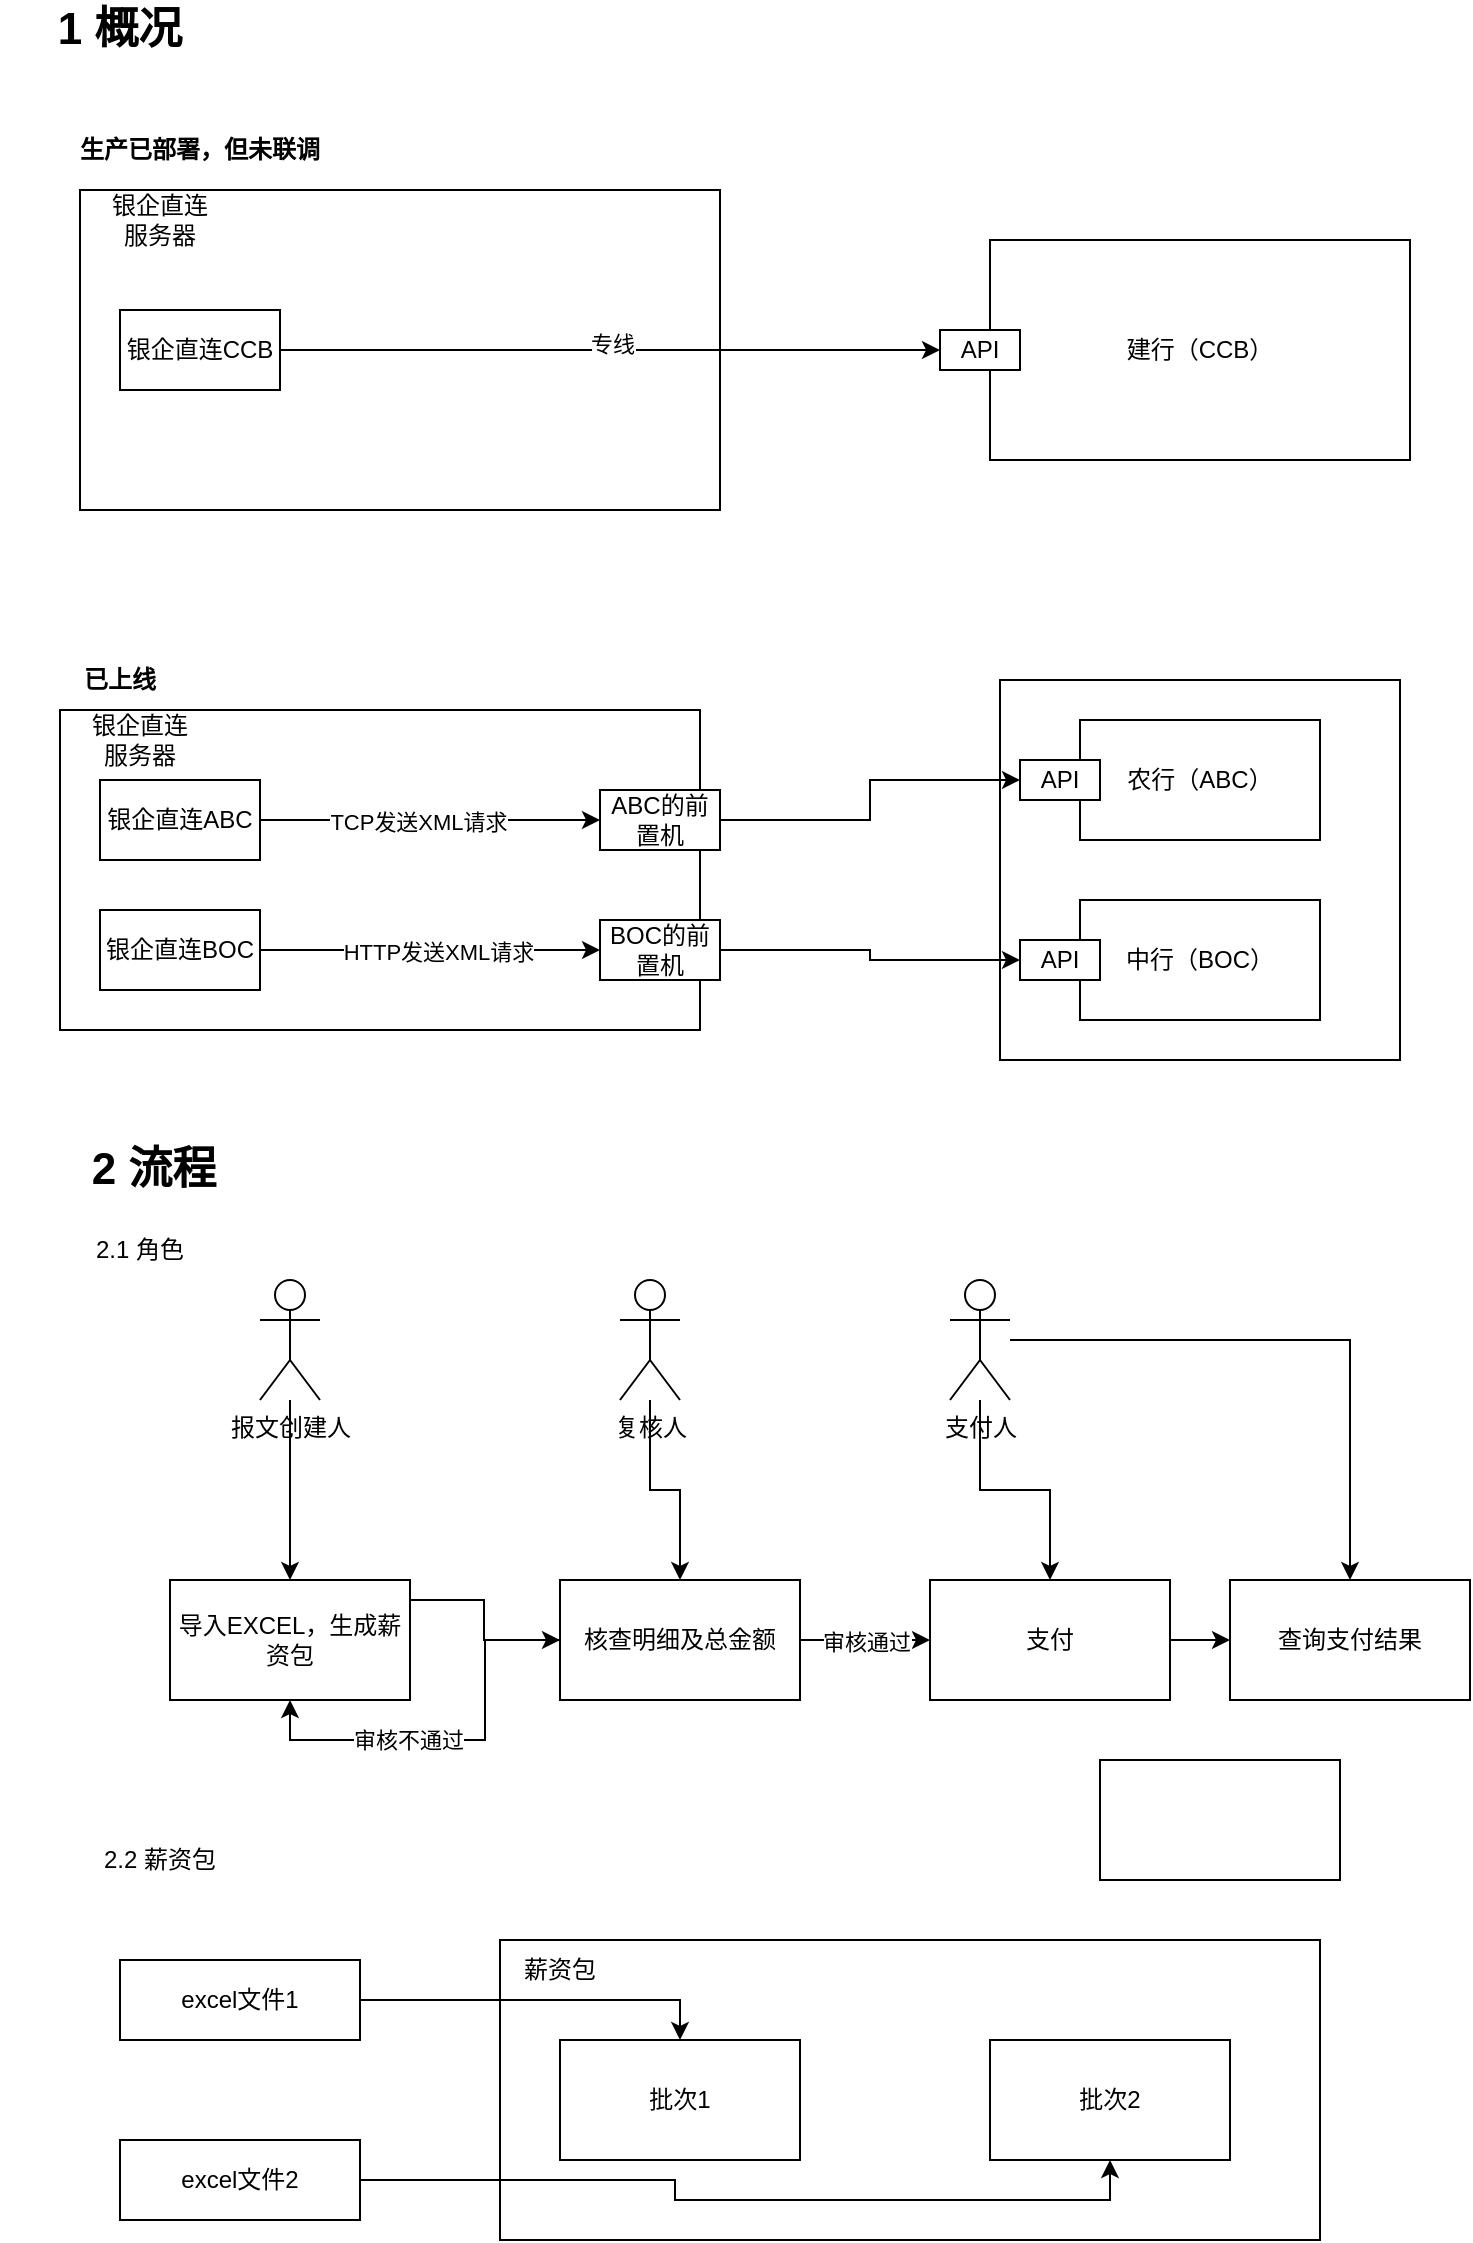 <mxfile version="24.0.7" type="github">
  <diagram name="第 1 页" id="X4h0lDhVr6DsjgSZqi_2">
    <mxGraphModel dx="1961" dy="1806" grid="1" gridSize="10" guides="1" tooltips="1" connect="1" arrows="1" fold="1" page="1" pageScale="1" pageWidth="827" pageHeight="1169" math="0" shadow="0">
      <root>
        <mxCell id="0" />
        <mxCell id="1" parent="0" />
        <mxCell id="lKBQZbkwnr8usIHEwACZ-23" value="" style="rounded=0;whiteSpace=wrap;html=1;" parent="1" vertex="1">
          <mxGeometry x="-390" y="-265" width="320" height="160" as="geometry" />
        </mxCell>
        <mxCell id="lKBQZbkwnr8usIHEwACZ-7" value="" style="rounded=0;whiteSpace=wrap;html=1;" parent="1" vertex="1">
          <mxGeometry x="70" y="-20" width="200" height="190" as="geometry" />
        </mxCell>
        <mxCell id="lKBQZbkwnr8usIHEwACZ-1" value="" style="rounded=0;whiteSpace=wrap;html=1;" parent="1" vertex="1">
          <mxGeometry x="-400" y="-5" width="320" height="160" as="geometry" />
        </mxCell>
        <mxCell id="lKBQZbkwnr8usIHEwACZ-2" value="建行（CCB）" style="rounded=0;whiteSpace=wrap;html=1;" parent="1" vertex="1">
          <mxGeometry x="65" y="-240" width="210" height="110" as="geometry" />
        </mxCell>
        <mxCell id="lKBQZbkwnr8usIHEwACZ-3" value="农行（ABC）" style="rounded=0;whiteSpace=wrap;html=1;" parent="1" vertex="1">
          <mxGeometry x="110" width="120" height="60" as="geometry" />
        </mxCell>
        <mxCell id="lKBQZbkwnr8usIHEwACZ-4" value="中行（BOC）" style="rounded=0;whiteSpace=wrap;html=1;" parent="1" vertex="1">
          <mxGeometry x="110" y="90" width="120" height="60" as="geometry" />
        </mxCell>
        <mxCell id="lKBQZbkwnr8usIHEwACZ-5" value="银企直连服务器" style="text;strokeColor=none;align=center;fillColor=none;html=1;verticalAlign=middle;whiteSpace=wrap;rounded=0;" parent="1" vertex="1">
          <mxGeometry x="-390" y="-5" width="60" height="30" as="geometry" />
        </mxCell>
        <mxCell id="lKBQZbkwnr8usIHEwACZ-11" style="edgeStyle=orthogonalEdgeStyle;rounded=0;orthogonalLoop=1;jettySize=auto;html=1;entryX=0;entryY=0.5;entryDx=0;entryDy=0;" parent="1" source="lKBQZbkwnr8usIHEwACZ-6" target="lKBQZbkwnr8usIHEwACZ-9" edge="1">
          <mxGeometry relative="1" as="geometry" />
        </mxCell>
        <mxCell id="lKBQZbkwnr8usIHEwACZ-6" value="ABC的前置机" style="text;strokeColor=default;align=center;fillColor=default;html=1;verticalAlign=middle;whiteSpace=wrap;rounded=0;" parent="1" vertex="1">
          <mxGeometry x="-130" y="35" width="60" height="30" as="geometry" />
        </mxCell>
        <mxCell id="lKBQZbkwnr8usIHEwACZ-12" style="edgeStyle=orthogonalEdgeStyle;rounded=0;orthogonalLoop=1;jettySize=auto;html=1;entryX=0;entryY=0.5;entryDx=0;entryDy=0;" parent="1" source="lKBQZbkwnr8usIHEwACZ-8" target="lKBQZbkwnr8usIHEwACZ-10" edge="1">
          <mxGeometry relative="1" as="geometry" />
        </mxCell>
        <mxCell id="lKBQZbkwnr8usIHEwACZ-8" value="BOC的前置机" style="text;strokeColor=default;align=center;fillColor=default;html=1;verticalAlign=middle;whiteSpace=wrap;rounded=0;" parent="1" vertex="1">
          <mxGeometry x="-130" y="100" width="60" height="30" as="geometry" />
        </mxCell>
        <mxCell id="lKBQZbkwnr8usIHEwACZ-9" value="API" style="rounded=0;whiteSpace=wrap;html=1;" parent="1" vertex="1">
          <mxGeometry x="80" y="20" width="40" height="20" as="geometry" />
        </mxCell>
        <mxCell id="lKBQZbkwnr8usIHEwACZ-10" value="API" style="rounded=0;whiteSpace=wrap;html=1;" parent="1" vertex="1">
          <mxGeometry x="80" y="110" width="40" height="20" as="geometry" />
        </mxCell>
        <mxCell id="lKBQZbkwnr8usIHEwACZ-14" style="edgeStyle=orthogonalEdgeStyle;rounded=0;orthogonalLoop=1;jettySize=auto;html=1;entryX=0;entryY=0.5;entryDx=0;entryDy=0;" parent="1" source="lKBQZbkwnr8usIHEwACZ-13" target="lKBQZbkwnr8usIHEwACZ-6" edge="1">
          <mxGeometry relative="1" as="geometry" />
        </mxCell>
        <mxCell id="lKBQZbkwnr8usIHEwACZ-15" value="TCP发送XML请求" style="edgeLabel;html=1;align=center;verticalAlign=middle;resizable=0;points=[];" parent="lKBQZbkwnr8usIHEwACZ-14" vertex="1" connectable="0">
          <mxGeometry x="-0.076" y="-1" relative="1" as="geometry">
            <mxPoint as="offset" />
          </mxGeometry>
        </mxCell>
        <mxCell id="lKBQZbkwnr8usIHEwACZ-13" value="银企直连ABC" style="rounded=0;whiteSpace=wrap;html=1;" parent="1" vertex="1">
          <mxGeometry x="-380" y="30" width="80" height="40" as="geometry" />
        </mxCell>
        <mxCell id="lKBQZbkwnr8usIHEwACZ-17" style="edgeStyle=orthogonalEdgeStyle;rounded=0;orthogonalLoop=1;jettySize=auto;html=1;" parent="1" source="lKBQZbkwnr8usIHEwACZ-16" target="lKBQZbkwnr8usIHEwACZ-8" edge="1">
          <mxGeometry relative="1" as="geometry" />
        </mxCell>
        <mxCell id="lKBQZbkwnr8usIHEwACZ-18" value="HTTP发送XML请求" style="edgeLabel;html=1;align=center;verticalAlign=middle;resizable=0;points=[];" parent="lKBQZbkwnr8usIHEwACZ-17" vertex="1" connectable="0">
          <mxGeometry x="0.039" y="-1" relative="1" as="geometry">
            <mxPoint as="offset" />
          </mxGeometry>
        </mxCell>
        <mxCell id="lKBQZbkwnr8usIHEwACZ-16" value="银企直连BOC" style="rounded=0;whiteSpace=wrap;html=1;" parent="1" vertex="1">
          <mxGeometry x="-380" y="95" width="80" height="40" as="geometry" />
        </mxCell>
        <mxCell id="lKBQZbkwnr8usIHEwACZ-19" value="&lt;b&gt;已上线&lt;/b&gt;" style="text;strokeColor=none;align=center;fillColor=none;html=1;verticalAlign=middle;whiteSpace=wrap;rounded=0;" parent="1" vertex="1">
          <mxGeometry x="-400" y="-35" width="60" height="30" as="geometry" />
        </mxCell>
        <mxCell id="lKBQZbkwnr8usIHEwACZ-20" value="API" style="rounded=0;whiteSpace=wrap;html=1;" parent="1" vertex="1">
          <mxGeometry x="40" y="-195" width="40" height="20" as="geometry" />
        </mxCell>
        <mxCell id="lKBQZbkwnr8usIHEwACZ-22" style="edgeStyle=orthogonalEdgeStyle;rounded=0;orthogonalLoop=1;jettySize=auto;html=1;entryX=0;entryY=0.5;entryDx=0;entryDy=0;" parent="1" source="lKBQZbkwnr8usIHEwACZ-21" target="lKBQZbkwnr8usIHEwACZ-20" edge="1">
          <mxGeometry relative="1" as="geometry" />
        </mxCell>
        <mxCell id="lKBQZbkwnr8usIHEwACZ-25" value="专线" style="edgeLabel;html=1;align=center;verticalAlign=middle;resizable=0;points=[];" parent="lKBQZbkwnr8usIHEwACZ-22" vertex="1" connectable="0">
          <mxGeometry x="0.006" y="3" relative="1" as="geometry">
            <mxPoint as="offset" />
          </mxGeometry>
        </mxCell>
        <mxCell id="lKBQZbkwnr8usIHEwACZ-21" value="银企直连CCB" style="rounded=0;whiteSpace=wrap;html=1;" parent="1" vertex="1">
          <mxGeometry x="-370" y="-205" width="80" height="40" as="geometry" />
        </mxCell>
        <mxCell id="lKBQZbkwnr8usIHEwACZ-24" value="银企直连服务器" style="text;strokeColor=none;align=center;fillColor=none;html=1;verticalAlign=middle;whiteSpace=wrap;rounded=0;" parent="1" vertex="1">
          <mxGeometry x="-380" y="-265" width="60" height="30" as="geometry" />
        </mxCell>
        <mxCell id="fc6A62byB4PiE7tNbmaq-1" value="&lt;b&gt;生产已部署，但未联调&lt;/b&gt;" style="text;strokeColor=none;align=center;fillColor=none;html=1;verticalAlign=middle;whiteSpace=wrap;rounded=0;" vertex="1" parent="1">
          <mxGeometry x="-400" y="-300" width="140" height="30" as="geometry" />
        </mxCell>
        <mxCell id="fc6A62byB4PiE7tNbmaq-2" value="&lt;b&gt;&lt;font style=&quot;font-size: 22px;&quot;&gt;1 概况&lt;/font&gt;&lt;/b&gt;" style="text;strokeColor=none;align=center;fillColor=none;html=1;verticalAlign=middle;whiteSpace=wrap;rounded=0;" vertex="1" parent="1">
          <mxGeometry x="-430" y="-360" width="120" height="30" as="geometry" />
        </mxCell>
        <mxCell id="fc6A62byB4PiE7tNbmaq-3" value="&lt;b&gt;&lt;font style=&quot;font-size: 22px;&quot;&gt;2 流程&lt;/font&gt;&lt;/b&gt;" style="text;strokeColor=none;align=center;fillColor=none;html=1;verticalAlign=middle;whiteSpace=wrap;rounded=0;" vertex="1" parent="1">
          <mxGeometry x="-413" y="210" width="120" height="30" as="geometry" />
        </mxCell>
        <mxCell id="fc6A62byB4PiE7tNbmaq-9" style="edgeStyle=orthogonalEdgeStyle;rounded=0;orthogonalLoop=1;jettySize=auto;html=1;entryX=0.5;entryY=0;entryDx=0;entryDy=0;" edge="1" parent="1" source="fc6A62byB4PiE7tNbmaq-4" target="fc6A62byB4PiE7tNbmaq-8">
          <mxGeometry relative="1" as="geometry" />
        </mxCell>
        <mxCell id="fc6A62byB4PiE7tNbmaq-4" value="报文创建人" style="shape=umlActor;verticalLabelPosition=bottom;verticalAlign=top;html=1;outlineConnect=0;" vertex="1" parent="1">
          <mxGeometry x="-300" y="280" width="30" height="60" as="geometry" />
        </mxCell>
        <mxCell id="fc6A62byB4PiE7tNbmaq-5" value="2.1 角色" style="text;strokeColor=none;align=center;fillColor=none;html=1;verticalAlign=middle;whiteSpace=wrap;rounded=0;" vertex="1" parent="1">
          <mxGeometry x="-390" y="250" width="60" height="30" as="geometry" />
        </mxCell>
        <mxCell id="fc6A62byB4PiE7tNbmaq-12" style="edgeStyle=orthogonalEdgeStyle;rounded=0;orthogonalLoop=1;jettySize=auto;html=1;" edge="1" parent="1" source="fc6A62byB4PiE7tNbmaq-6" target="fc6A62byB4PiE7tNbmaq-10">
          <mxGeometry relative="1" as="geometry" />
        </mxCell>
        <mxCell id="fc6A62byB4PiE7tNbmaq-6" value="复核人" style="shape=umlActor;verticalLabelPosition=bottom;verticalAlign=top;html=1;outlineConnect=0;" vertex="1" parent="1">
          <mxGeometry x="-120" y="280" width="30" height="60" as="geometry" />
        </mxCell>
        <mxCell id="fc6A62byB4PiE7tNbmaq-14" style="edgeStyle=orthogonalEdgeStyle;rounded=0;orthogonalLoop=1;jettySize=auto;html=1;entryX=0.5;entryY=0;entryDx=0;entryDy=0;" edge="1" parent="1" source="fc6A62byB4PiE7tNbmaq-7" target="fc6A62byB4PiE7tNbmaq-13">
          <mxGeometry relative="1" as="geometry" />
        </mxCell>
        <mxCell id="fc6A62byB4PiE7tNbmaq-16" style="edgeStyle=orthogonalEdgeStyle;rounded=0;orthogonalLoop=1;jettySize=auto;html=1;entryX=0.5;entryY=0;entryDx=0;entryDy=0;" edge="1" parent="1" source="fc6A62byB4PiE7tNbmaq-7" target="fc6A62byB4PiE7tNbmaq-15">
          <mxGeometry relative="1" as="geometry" />
        </mxCell>
        <mxCell id="fc6A62byB4PiE7tNbmaq-7" value="支付人" style="shape=umlActor;verticalLabelPosition=bottom;verticalAlign=top;html=1;outlineConnect=0;" vertex="1" parent="1">
          <mxGeometry x="45" y="280" width="30" height="60" as="geometry" />
        </mxCell>
        <mxCell id="fc6A62byB4PiE7tNbmaq-11" style="edgeStyle=orthogonalEdgeStyle;rounded=0;orthogonalLoop=1;jettySize=auto;html=1;entryX=0;entryY=0.5;entryDx=0;entryDy=0;" edge="1" parent="1" source="fc6A62byB4PiE7tNbmaq-8" target="fc6A62byB4PiE7tNbmaq-10">
          <mxGeometry relative="1" as="geometry">
            <Array as="points">
              <mxPoint x="-188" y="440" />
              <mxPoint x="-188" y="460" />
            </Array>
          </mxGeometry>
        </mxCell>
        <mxCell id="fc6A62byB4PiE7tNbmaq-8" value="导入EXCEL，生成薪资包" style="rounded=0;whiteSpace=wrap;html=1;" vertex="1" parent="1">
          <mxGeometry x="-345" y="430" width="120" height="60" as="geometry" />
        </mxCell>
        <mxCell id="fc6A62byB4PiE7tNbmaq-18" style="edgeStyle=orthogonalEdgeStyle;rounded=0;orthogonalLoop=1;jettySize=auto;html=1;entryX=0;entryY=0.5;entryDx=0;entryDy=0;" edge="1" parent="1" source="fc6A62byB4PiE7tNbmaq-10" target="fc6A62byB4PiE7tNbmaq-13">
          <mxGeometry relative="1" as="geometry" />
        </mxCell>
        <mxCell id="fc6A62byB4PiE7tNbmaq-23" value="审核通过" style="edgeLabel;html=1;align=center;verticalAlign=middle;resizable=0;points=[];" vertex="1" connectable="0" parent="fc6A62byB4PiE7tNbmaq-18">
          <mxGeometry x="0.009" y="-1" relative="1" as="geometry">
            <mxPoint as="offset" />
          </mxGeometry>
        </mxCell>
        <mxCell id="fc6A62byB4PiE7tNbmaq-21" style="edgeStyle=orthogonalEdgeStyle;rounded=0;orthogonalLoop=1;jettySize=auto;html=1;entryX=0.5;entryY=1;entryDx=0;entryDy=0;" edge="1" parent="1" source="fc6A62byB4PiE7tNbmaq-10" target="fc6A62byB4PiE7tNbmaq-8">
          <mxGeometry relative="1" as="geometry" />
        </mxCell>
        <mxCell id="fc6A62byB4PiE7tNbmaq-22" value="审核不通过" style="edgeLabel;html=1;align=center;verticalAlign=middle;resizable=0;points=[];" vertex="1" connectable="0" parent="fc6A62byB4PiE7tNbmaq-21">
          <mxGeometry x="0.227" relative="1" as="geometry">
            <mxPoint as="offset" />
          </mxGeometry>
        </mxCell>
        <mxCell id="fc6A62byB4PiE7tNbmaq-10" value="核查明细及总金额" style="rounded=0;whiteSpace=wrap;html=1;" vertex="1" parent="1">
          <mxGeometry x="-150" y="430" width="120" height="60" as="geometry" />
        </mxCell>
        <mxCell id="fc6A62byB4PiE7tNbmaq-19" style="edgeStyle=orthogonalEdgeStyle;rounded=0;orthogonalLoop=1;jettySize=auto;html=1;entryX=0;entryY=0.5;entryDx=0;entryDy=0;" edge="1" parent="1" source="fc6A62byB4PiE7tNbmaq-13" target="fc6A62byB4PiE7tNbmaq-15">
          <mxGeometry relative="1" as="geometry" />
        </mxCell>
        <mxCell id="fc6A62byB4PiE7tNbmaq-13" value="支付" style="rounded=0;whiteSpace=wrap;html=1;" vertex="1" parent="1">
          <mxGeometry x="35" y="430" width="120" height="60" as="geometry" />
        </mxCell>
        <mxCell id="fc6A62byB4PiE7tNbmaq-15" value="查询支付结果" style="rounded=0;whiteSpace=wrap;html=1;" vertex="1" parent="1">
          <mxGeometry x="185" y="430" width="120" height="60" as="geometry" />
        </mxCell>
        <mxCell id="fc6A62byB4PiE7tNbmaq-24" value="2.2 薪资包" style="text;strokeColor=none;align=center;fillColor=none;html=1;verticalAlign=middle;whiteSpace=wrap;rounded=0;" vertex="1" parent="1">
          <mxGeometry x="-380" y="555" width="60" height="30" as="geometry" />
        </mxCell>
        <mxCell id="fc6A62byB4PiE7tNbmaq-25" value="" style="rounded=0;whiteSpace=wrap;html=1;" vertex="1" parent="1">
          <mxGeometry x="-180" y="610" width="410" height="150" as="geometry" />
        </mxCell>
        <mxCell id="fc6A62byB4PiE7tNbmaq-26" value="批次1" style="rounded=0;whiteSpace=wrap;html=1;" vertex="1" parent="1">
          <mxGeometry x="-150" y="660" width="120" height="60" as="geometry" />
        </mxCell>
        <mxCell id="fc6A62byB4PiE7tNbmaq-30" style="edgeStyle=orthogonalEdgeStyle;rounded=0;orthogonalLoop=1;jettySize=auto;html=1;entryX=0.5;entryY=0;entryDx=0;entryDy=0;" edge="1" parent="1" source="fc6A62byB4PiE7tNbmaq-27" target="fc6A62byB4PiE7tNbmaq-26">
          <mxGeometry relative="1" as="geometry" />
        </mxCell>
        <mxCell id="fc6A62byB4PiE7tNbmaq-27" value="excel文件1" style="rounded=0;whiteSpace=wrap;html=1;" vertex="1" parent="1">
          <mxGeometry x="-370" y="620" width="120" height="40" as="geometry" />
        </mxCell>
        <mxCell id="fc6A62byB4PiE7tNbmaq-31" style="edgeStyle=orthogonalEdgeStyle;rounded=0;orthogonalLoop=1;jettySize=auto;html=1;entryX=0.5;entryY=1;entryDx=0;entryDy=0;" edge="1" parent="1" source="fc6A62byB4PiE7tNbmaq-28" target="fc6A62byB4PiE7tNbmaq-29">
          <mxGeometry relative="1" as="geometry" />
        </mxCell>
        <mxCell id="fc6A62byB4PiE7tNbmaq-28" value="excel文件2" style="rounded=0;whiteSpace=wrap;html=1;" vertex="1" parent="1">
          <mxGeometry x="-370" y="710" width="120" height="40" as="geometry" />
        </mxCell>
        <mxCell id="fc6A62byB4PiE7tNbmaq-29" value="批次2" style="rounded=0;whiteSpace=wrap;html=1;" vertex="1" parent="1">
          <mxGeometry x="65" y="660" width="120" height="60" as="geometry" />
        </mxCell>
        <mxCell id="fc6A62byB4PiE7tNbmaq-32" value="薪资包" style="text;strokeColor=none;align=center;fillColor=none;html=1;verticalAlign=middle;whiteSpace=wrap;rounded=0;" vertex="1" parent="1">
          <mxGeometry x="-180" y="610" width="60" height="30" as="geometry" />
        </mxCell>
        <mxCell id="fc6A62byB4PiE7tNbmaq-33" value="" style="rounded=0;whiteSpace=wrap;html=1;" vertex="1" parent="1">
          <mxGeometry x="120" y="520" width="120" height="60" as="geometry" />
        </mxCell>
      </root>
    </mxGraphModel>
  </diagram>
</mxfile>
